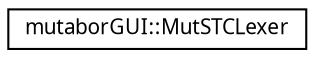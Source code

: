 digraph "Grafische Darstellung der Klassenhierarchie"
{
  edge [fontname="Sans",fontsize="10",labelfontname="Sans",labelfontsize="10"];
  node [fontname="Sans",fontsize="10",shape=record];
  rankdir="LR";
  Node0 [label="mutaborGUI::MutSTCLexer",height=0.2,width=0.4,color="black", fillcolor="white", style="filled",URL="$d1/dea/classmutaborGUI_1_1MutSTCLexer.html"];
}
